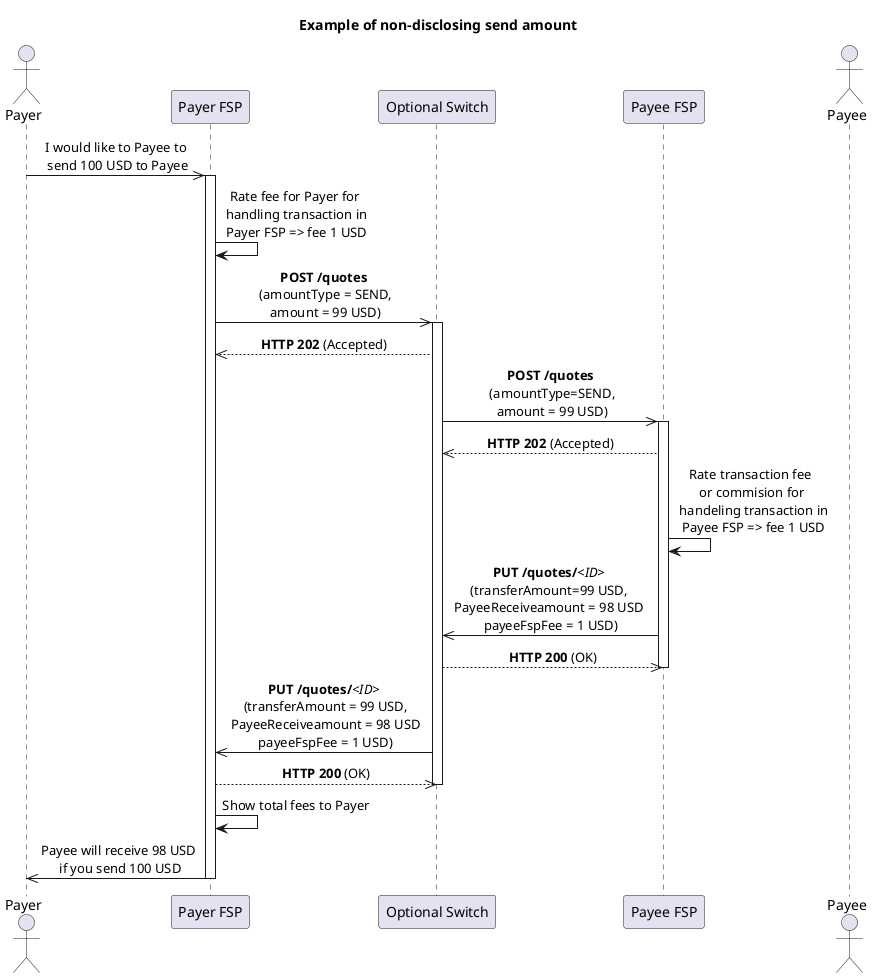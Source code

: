 /'*****
 License
 --------------
 Copyright © 2017 Bill & Melinda Gates Foundation
 The Mojaloop files are made available by the Bill & Melinda Gates Foundation under the Apache License, Version 2.0 (the "License") and you may not use these files except in compliance with the License. You may obtain a copy of the License at
 http://www.apache.org/licenses/LICENSE-2.0
 Unless required by applicable law or agreed to in writing, the Mojaloop files are distributed on an "AS IS" BASIS, WITHOUT WARRANTIES OR CONDITIONS OF ANY KIND, either express or implied. See the License for the specific language governing permissions and limitations under the License.
 Contributors
 --------------
 This is the official list of the Mojaloop project contributors for this file.
 Names of the original copyright holders (individuals or organizations)
 should be listed with a '*' in the first column. People who have
 contributed from an organization can be listed under the organization
 that actually holds the copyright for their contributions (see the
 Gates Foundation organization for an example). Those individuals should have
 their names indented and be marked with a '-'. Email address can be added
 optionally within square brackets <email>.
 * Gates Foundation
 - Name Surname <name.surname@gatesfoundation.com>

 * Henk Kodde <henk.kodde@modusbox.com>
 --------------
 ******'/

@startuml
' declaring skinparam
skinparam sequenceMessageAlign center

' declare title
title Example of non-disclosing send amount

' Actor Keys:
' participant - FSP or Switch

' declare actors
Actor "Payer" as Payer
participant "Payer FSP" as PayerFSP
participant "Optional Switch" as OPTSWITCH
participant "Payee FSP" as PayeeFSP
Actor "Payee" as Payee

' start flow

'activate Payer
Payer ->> PayerFSP: I would like to Payee to\n send 100 USD to Payee
activate PayerFSP
PayerFSP -> PayerFSP: Rate fee for Payer for\n handling transaction in\n Payer FSP => fee 1 USD
PayerFSP ->> OPTSWITCH: **POST /quotes**\n (amountType = SEND,\n amount = 99 USD)
activate OPTSWITCH
PayerFSP <<-- OPTSWITCH: **HTTP 202** (Accepted)

OPTSWITCH ->> PayeeFSP: **POST /quotes**\n (amountType=SEND,\n amount = 99 USD)
activate PayeeFSP
OPTSWITCH <<-- PayeeFSP: **HTTP 202** (Accepted)
PayeeFSP -> PayeeFSP: Rate transaction fee \nor commision for\n handeling transaction in\n Payee FSP => fee 1 USD
OPTSWITCH <<- PayeeFSP: **PUT /quotes/**<i><ID></i> \n(transferAmount=99 USD, \nPayeeReceiveamount = 98 USD \npayeeFspFee = 1 USD)
OPTSWITCH -->> PayeeFSP: **HTTP 200** (OK)
deactivate PayeeFSP
PayerFSP <<- OPTSWITCH: **PUT /quotes/**<i><ID></i>\n (transferAmount = 99 USD,\n PayeeReceiveamount = 98 USD\n payeeFspFee = 1 USD)
PayerFSP -->> OPTSWITCH: **HTTP 200** (OK)
deactivate OPTSWITCH
PayerFSP -> PayerFSP: Show total fees to Payer
PayerFSP ->> Payer: Payee will receive 98 USD\n if you send 100 USD
deactivate PayerFSP
'deactivate Payer
@enduml
